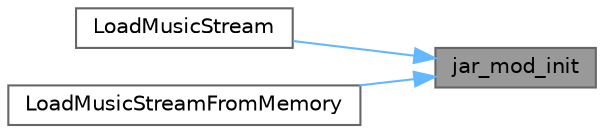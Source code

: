 digraph "jar_mod_init"
{
 // LATEX_PDF_SIZE
  bgcolor="transparent";
  edge [fontname=Helvetica,fontsize=10,labelfontname=Helvetica,labelfontsize=10];
  node [fontname=Helvetica,fontsize=10,shape=box,height=0.2,width=0.4];
  rankdir="RL";
  Node1 [id="Node000001",label="jar_mod_init",height=0.2,width=0.4,color="gray40", fillcolor="grey60", style="filled", fontcolor="black",tooltip=" "];
  Node1 -> Node2 [id="edge5_Node000001_Node000002",dir="back",color="steelblue1",style="solid",tooltip=" "];
  Node2 [id="Node000002",label="LoadMusicStream",height=0.2,width=0.4,color="grey40", fillcolor="white", style="filled",URL="$_classes_2lib_2raudio_8c.html#ad019d08f0287d2bca8f2cb50e14aa0d9",tooltip=" "];
  Node1 -> Node3 [id="edge6_Node000001_Node000003",dir="back",color="steelblue1",style="solid",tooltip=" "];
  Node3 [id="Node000003",label="LoadMusicStreamFromMemory",height=0.2,width=0.4,color="grey40", fillcolor="white", style="filled",URL="$_classes_2lib_2raudio_8c.html#ae19ff6089f9b8a337109d7128da7e958",tooltip=" "];
}
